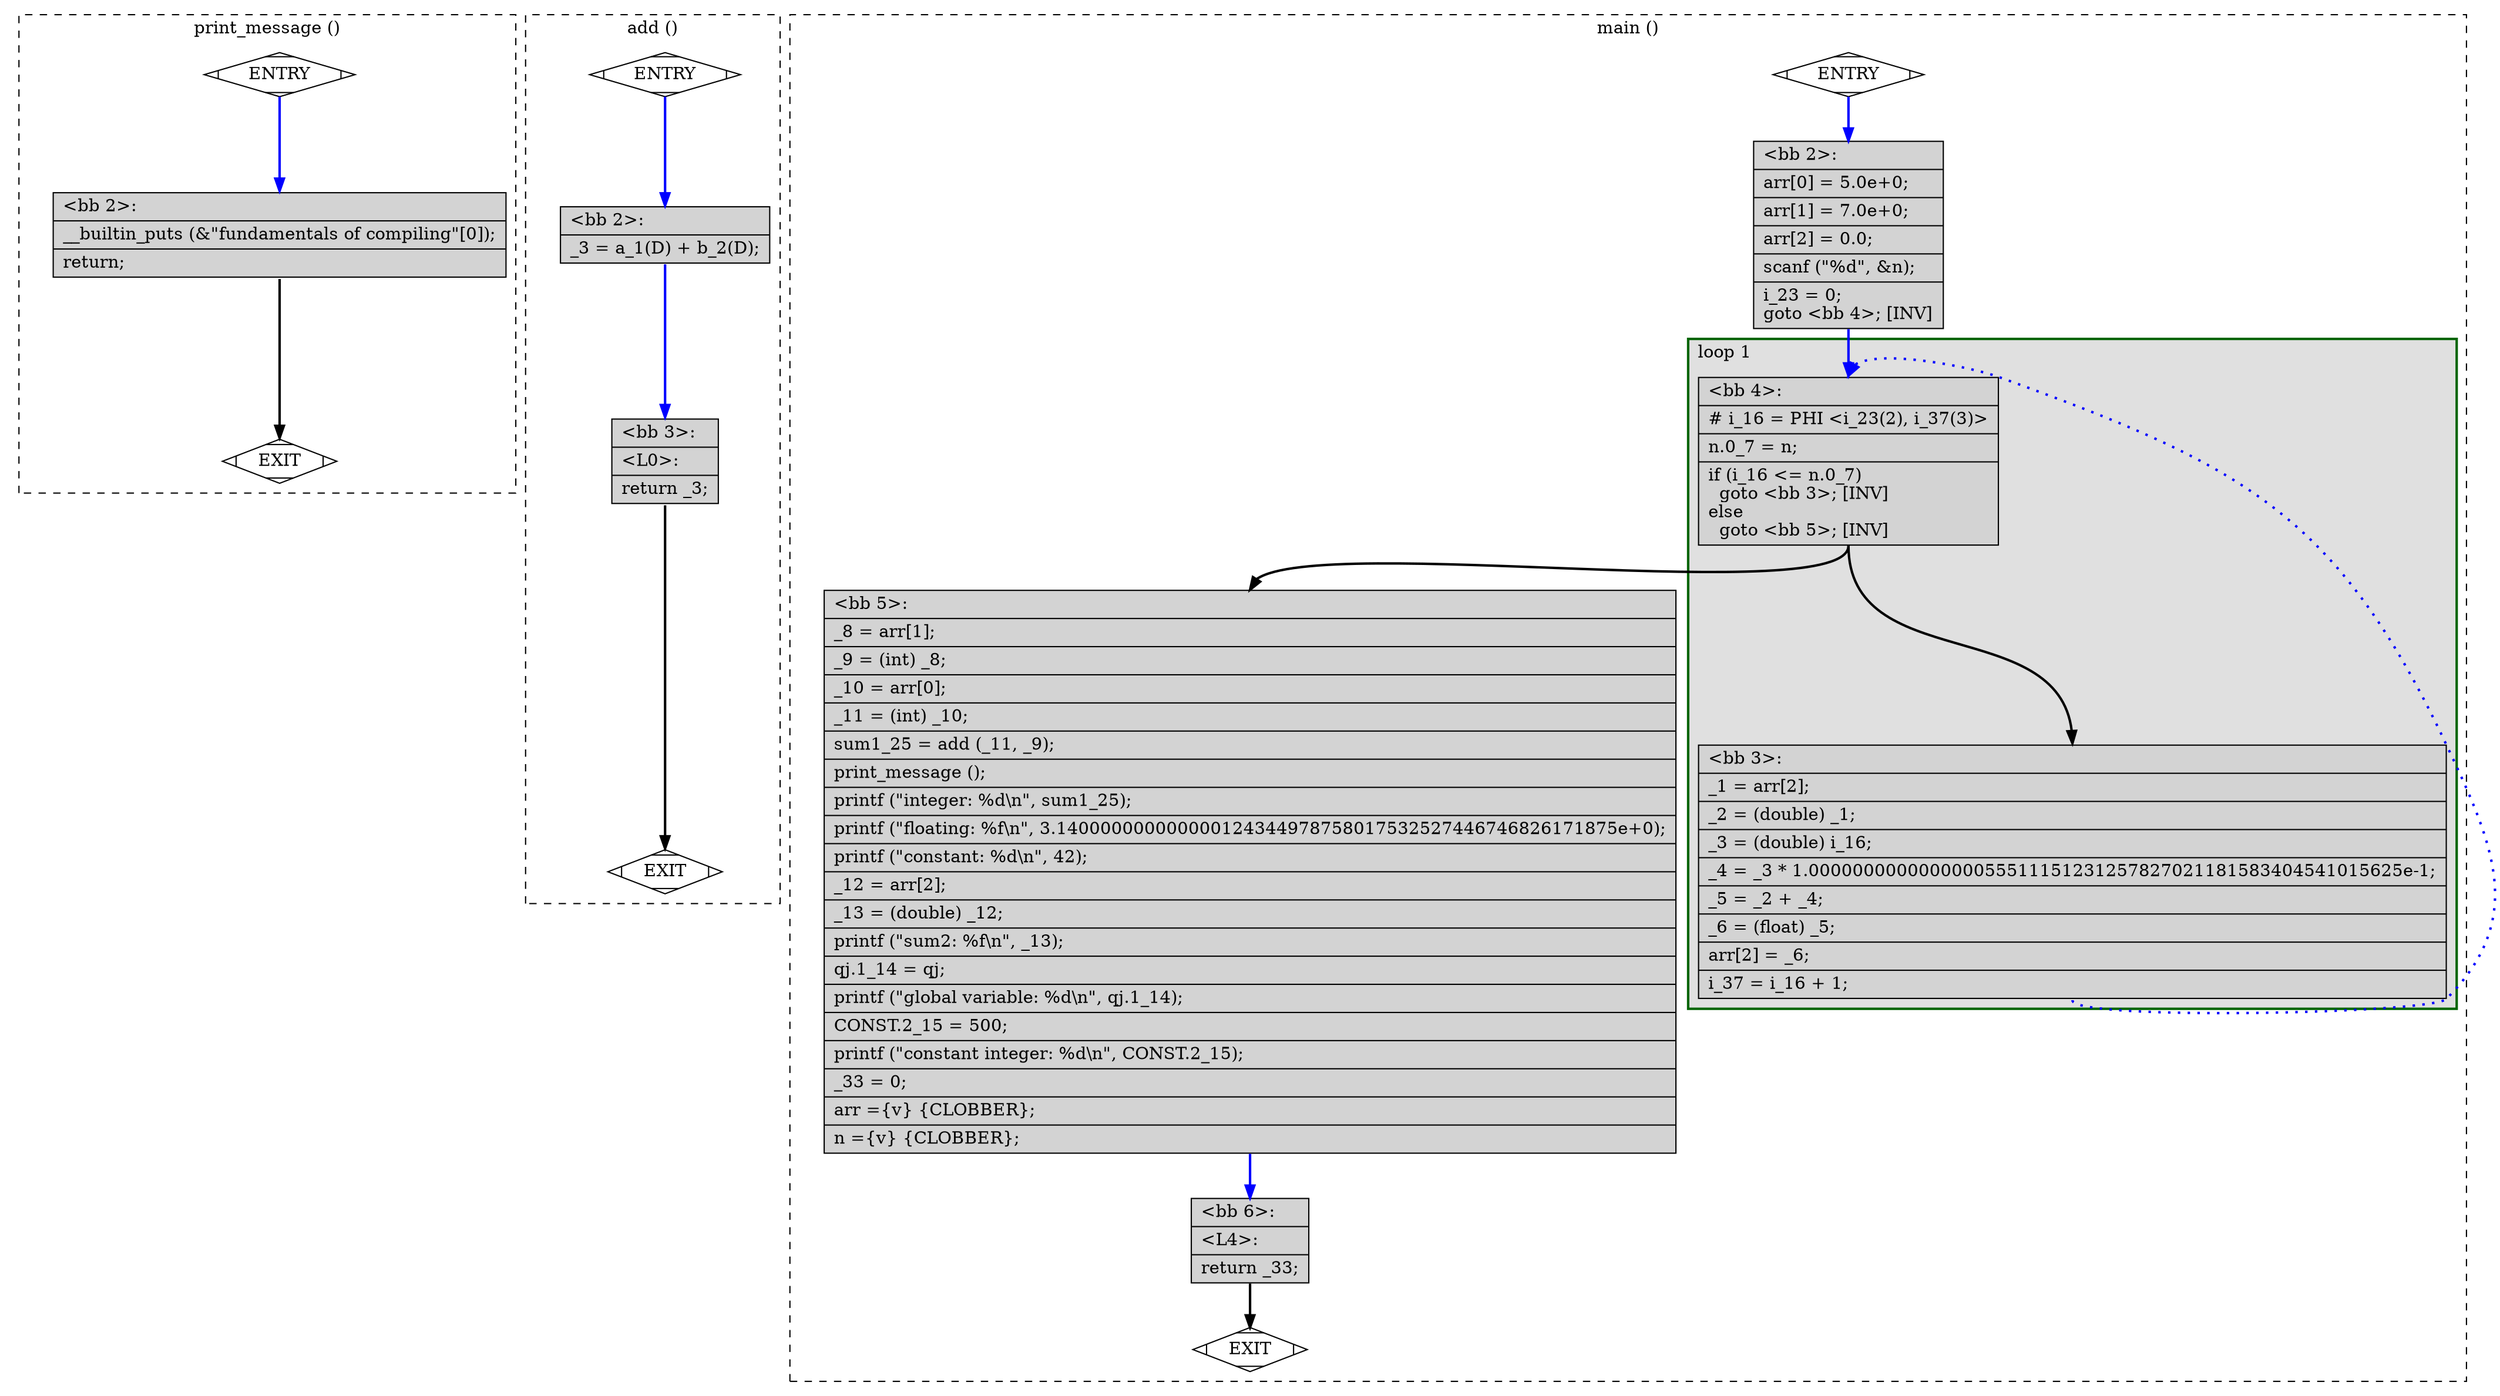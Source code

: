 digraph "cs1zj-cs1.c.092t.fixup_cfg3" {
overlap=false;
subgraph "cluster_print_message" {
	style="dashed";
	color="black";
	label="print_message ()";
	fn_6_basic_block_0 [shape=Mdiamond,style=filled,fillcolor=white,label="ENTRY"];

	fn_6_basic_block_1 [shape=Mdiamond,style=filled,fillcolor=white,label="EXIT"];

	fn_6_basic_block_2 [shape=record,style=filled,fillcolor=lightgrey,label="{\<bb\ 2\>:\l\
|__builtin_puts\ (&\"fundamentals\ of\ compiling\"[0]);\l\
|return;\l\
}"];

	fn_6_basic_block_0:s -> fn_6_basic_block_2:n [style="solid,bold",color=blue,weight=100,constraint=true];
	fn_6_basic_block_2:s -> fn_6_basic_block_1:n [style="solid,bold",color=black,weight=10,constraint=true];
	fn_6_basic_block_0:s -> fn_6_basic_block_1:n [style="invis",constraint=true];
}
subgraph "cluster_add" {
	style="dashed";
	color="black";
	label="add ()";
	fn_7_basic_block_0 [shape=Mdiamond,style=filled,fillcolor=white,label="ENTRY"];

	fn_7_basic_block_1 [shape=Mdiamond,style=filled,fillcolor=white,label="EXIT"];

	fn_7_basic_block_2 [shape=record,style=filled,fillcolor=lightgrey,label="{\<bb\ 2\>:\l\
|_3\ =\ a_1(D)\ +\ b_2(D);\l\
}"];

	fn_7_basic_block_3 [shape=record,style=filled,fillcolor=lightgrey,label="{\<bb\ 3\>:\l\
|\<L0\>:\l\
|return\ _3;\l\
}"];

	fn_7_basic_block_0:s -> fn_7_basic_block_2:n [style="solid,bold",color=blue,weight=100,constraint=true];
	fn_7_basic_block_2:s -> fn_7_basic_block_3:n [style="solid,bold",color=blue,weight=100,constraint=true];
	fn_7_basic_block_3:s -> fn_7_basic_block_1:n [style="solid,bold",color=black,weight=10,constraint=true];
	fn_7_basic_block_0:s -> fn_7_basic_block_1:n [style="invis",constraint=true];
}
subgraph "cluster_main" {
	style="dashed";
	color="black";
	label="main ()";
	subgraph cluster_8_1 {
	style="filled";
	color="darkgreen";
	fillcolor="grey88";
	label="loop 1";
	labeljust=l;
	penwidth=2;
	fn_8_basic_block_4 [shape=record,style=filled,fillcolor=lightgrey,label="{\<bb\ 4\>:\l\
|#\ i_16\ =\ PHI\ \<i_23(2),\ i_37(3)\>\l\
|n.0_7\ =\ n;\l\
|if\ (i_16\ \<=\ n.0_7)\l\
\ \ goto\ \<bb\ 3\>;\ [INV]\l\
else\l\
\ \ goto\ \<bb\ 5\>;\ [INV]\l\
}"];

	fn_8_basic_block_3 [shape=record,style=filled,fillcolor=lightgrey,label="{\<bb\ 3\>:\l\
|_1\ =\ arr[2];\l\
|_2\ =\ (double)\ _1;\l\
|_3\ =\ (double)\ i_16;\l\
|_4\ =\ _3\ *\ 1.000000000000000055511151231257827021181583404541015625e-1;\l\
|_5\ =\ _2\ +\ _4;\l\
|_6\ =\ (float)\ _5;\l\
|arr[2]\ =\ _6;\l\
|i_37\ =\ i_16\ +\ 1;\l\
}"];

	}
	fn_8_basic_block_0 [shape=Mdiamond,style=filled,fillcolor=white,label="ENTRY"];

	fn_8_basic_block_1 [shape=Mdiamond,style=filled,fillcolor=white,label="EXIT"];

	fn_8_basic_block_2 [shape=record,style=filled,fillcolor=lightgrey,label="{\<bb\ 2\>:\l\
|arr[0]\ =\ 5.0e+0;\l\
|arr[1]\ =\ 7.0e+0;\l\
|arr[2]\ =\ 0.0;\l\
|scanf\ (\"%d\",\ &n);\l\
|i_23\ =\ 0;\l\
goto\ \<bb\ 4\>;\ [INV]\l\
}"];

	fn_8_basic_block_5 [shape=record,style=filled,fillcolor=lightgrey,label="{\<bb\ 5\>:\l\
|_8\ =\ arr[1];\l\
|_9\ =\ (int)\ _8;\l\
|_10\ =\ arr[0];\l\
|_11\ =\ (int)\ _10;\l\
|sum1_25\ =\ add\ (_11,\ _9);\l\
|print_message\ ();\l\
|printf\ (\"integer:\ %d\\n\",\ sum1_25);\l\
|printf\ (\"floating:\ %f\\n\",\ 3.140000000000000124344978758017532527446746826171875e+0);\l\
|printf\ (\"constant:\ %d\\n\",\ 42);\l\
|_12\ =\ arr[2];\l\
|_13\ =\ (double)\ _12;\l\
|printf\ (\"sum2:\ %f\\n\",\ _13);\l\
|qj.1_14\ =\ qj;\l\
|printf\ (\"global\ variable:\ %d\\n\",\ qj.1_14);\l\
|CONST.2_15\ =\ 500;\l\
|printf\ (\"constant\ integer:\ %d\\n\",\ CONST.2_15);\l\
|_33\ =\ 0;\l\
|arr\ =\{v\}\ \{CLOBBER\};\l\
|n\ =\{v\}\ \{CLOBBER\};\l\
}"];

	fn_8_basic_block_6 [shape=record,style=filled,fillcolor=lightgrey,label="{\<bb\ 6\>:\l\
|\<L4\>:\l\
|return\ _33;\l\
}"];

	fn_8_basic_block_0:s -> fn_8_basic_block_2:n [style="solid,bold",color=blue,weight=100,constraint=true];
	fn_8_basic_block_2:s -> fn_8_basic_block_4:n [style="solid,bold",color=blue,weight=100,constraint=true];
	fn_8_basic_block_3:s -> fn_8_basic_block_4:n [style="dotted,bold",color=blue,weight=10,constraint=false];
	fn_8_basic_block_4:s -> fn_8_basic_block_3:n [style="solid,bold",color=black,weight=10,constraint=true];
	fn_8_basic_block_4:s -> fn_8_basic_block_5:n [style="solid,bold",color=black,weight=10,constraint=true];
	fn_8_basic_block_5:s -> fn_8_basic_block_6:n [style="solid,bold",color=blue,weight=100,constraint=true];
	fn_8_basic_block_6:s -> fn_8_basic_block_1:n [style="solid,bold",color=black,weight=10,constraint=true];
	fn_8_basic_block_0:s -> fn_8_basic_block_1:n [style="invis",constraint=true];
}
}
